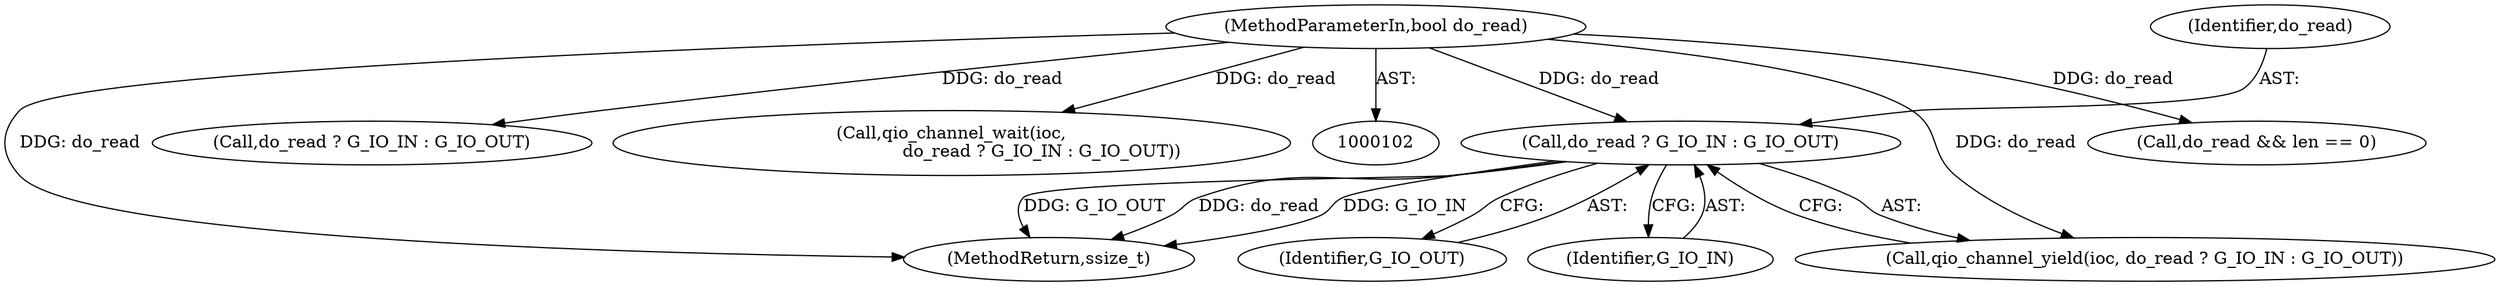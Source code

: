 digraph "0_qemu_ff82911cd3f69f028f2537825c9720ff78bc3f19_1@API" {
"1000171" [label="(Call,do_read ? G_IO_IN : G_IO_OUT)"];
"1000107" [label="(MethodParameterIn,bool do_read)"];
"1000213" [label="(Call,do_read && len == 0)"];
"1000171" [label="(Call,do_read ? G_IO_IN : G_IO_OUT)"];
"1000107" [label="(MethodParameterIn,bool do_read)"];
"1000229" [label="(MethodReturn,ssize_t)"];
"1000169" [label="(Call,qio_channel_yield(ioc, do_read ? G_IO_IN : G_IO_OUT))"];
"1000172" [label="(Identifier,do_read)"];
"1000174" [label="(Identifier,G_IO_OUT)"];
"1000186" [label="(Call,do_read ? G_IO_IN : G_IO_OUT)"];
"1000173" [label="(Identifier,G_IO_IN)"];
"1000184" [label="(Call,qio_channel_wait(ioc,\n                                 do_read ? G_IO_IN : G_IO_OUT))"];
"1000171" -> "1000169"  [label="AST: "];
"1000171" -> "1000173"  [label="CFG: "];
"1000171" -> "1000174"  [label="CFG: "];
"1000172" -> "1000171"  [label="AST: "];
"1000173" -> "1000171"  [label="AST: "];
"1000174" -> "1000171"  [label="AST: "];
"1000169" -> "1000171"  [label="CFG: "];
"1000171" -> "1000229"  [label="DDG: do_read"];
"1000171" -> "1000229"  [label="DDG: G_IO_IN"];
"1000171" -> "1000229"  [label="DDG: G_IO_OUT"];
"1000107" -> "1000171"  [label="DDG: do_read"];
"1000107" -> "1000102"  [label="AST: "];
"1000107" -> "1000229"  [label="DDG: do_read"];
"1000107" -> "1000169"  [label="DDG: do_read"];
"1000107" -> "1000184"  [label="DDG: do_read"];
"1000107" -> "1000186"  [label="DDG: do_read"];
"1000107" -> "1000213"  [label="DDG: do_read"];
}
